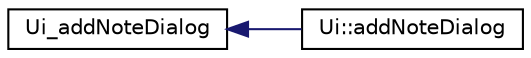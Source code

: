 digraph "Graphical Class Hierarchy"
{
  edge [fontname="Helvetica",fontsize="10",labelfontname="Helvetica",labelfontsize="10"];
  node [fontname="Helvetica",fontsize="10",shape=record];
  rankdir="LR";
  Node0 [label="Ui_addNoteDialog",height=0.2,width=0.4,color="black", fillcolor="white", style="filled",URL="$classUi__addNoteDialog.html"];
  Node0 -> Node1 [dir="back",color="midnightblue",fontsize="10",style="solid",fontname="Helvetica"];
  Node1 [label="Ui::addNoteDialog",height=0.2,width=0.4,color="black", fillcolor="white", style="filled",URL="$classUi_1_1addNoteDialog.html"];
}
